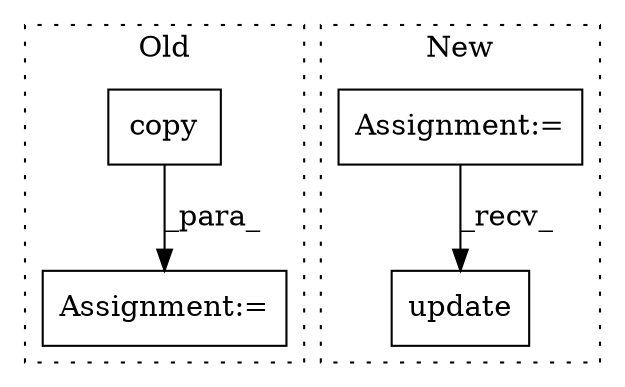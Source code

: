 digraph G {
subgraph cluster0 {
1 [label="copy" a="32" s="6638" l="6" shape="box"];
3 [label="Assignment:=" a="7" s="6628" l="1" shape="box"];
label = "Old";
style="dotted";
}
subgraph cluster1 {
2 [label="update" a="32" s="6909,6924" l="7,1" shape="box"];
4 [label="Assignment:=" a="7" s="6855" l="1" shape="box"];
label = "New";
style="dotted";
}
1 -> 3 [label="_para_"];
4 -> 2 [label="_recv_"];
}